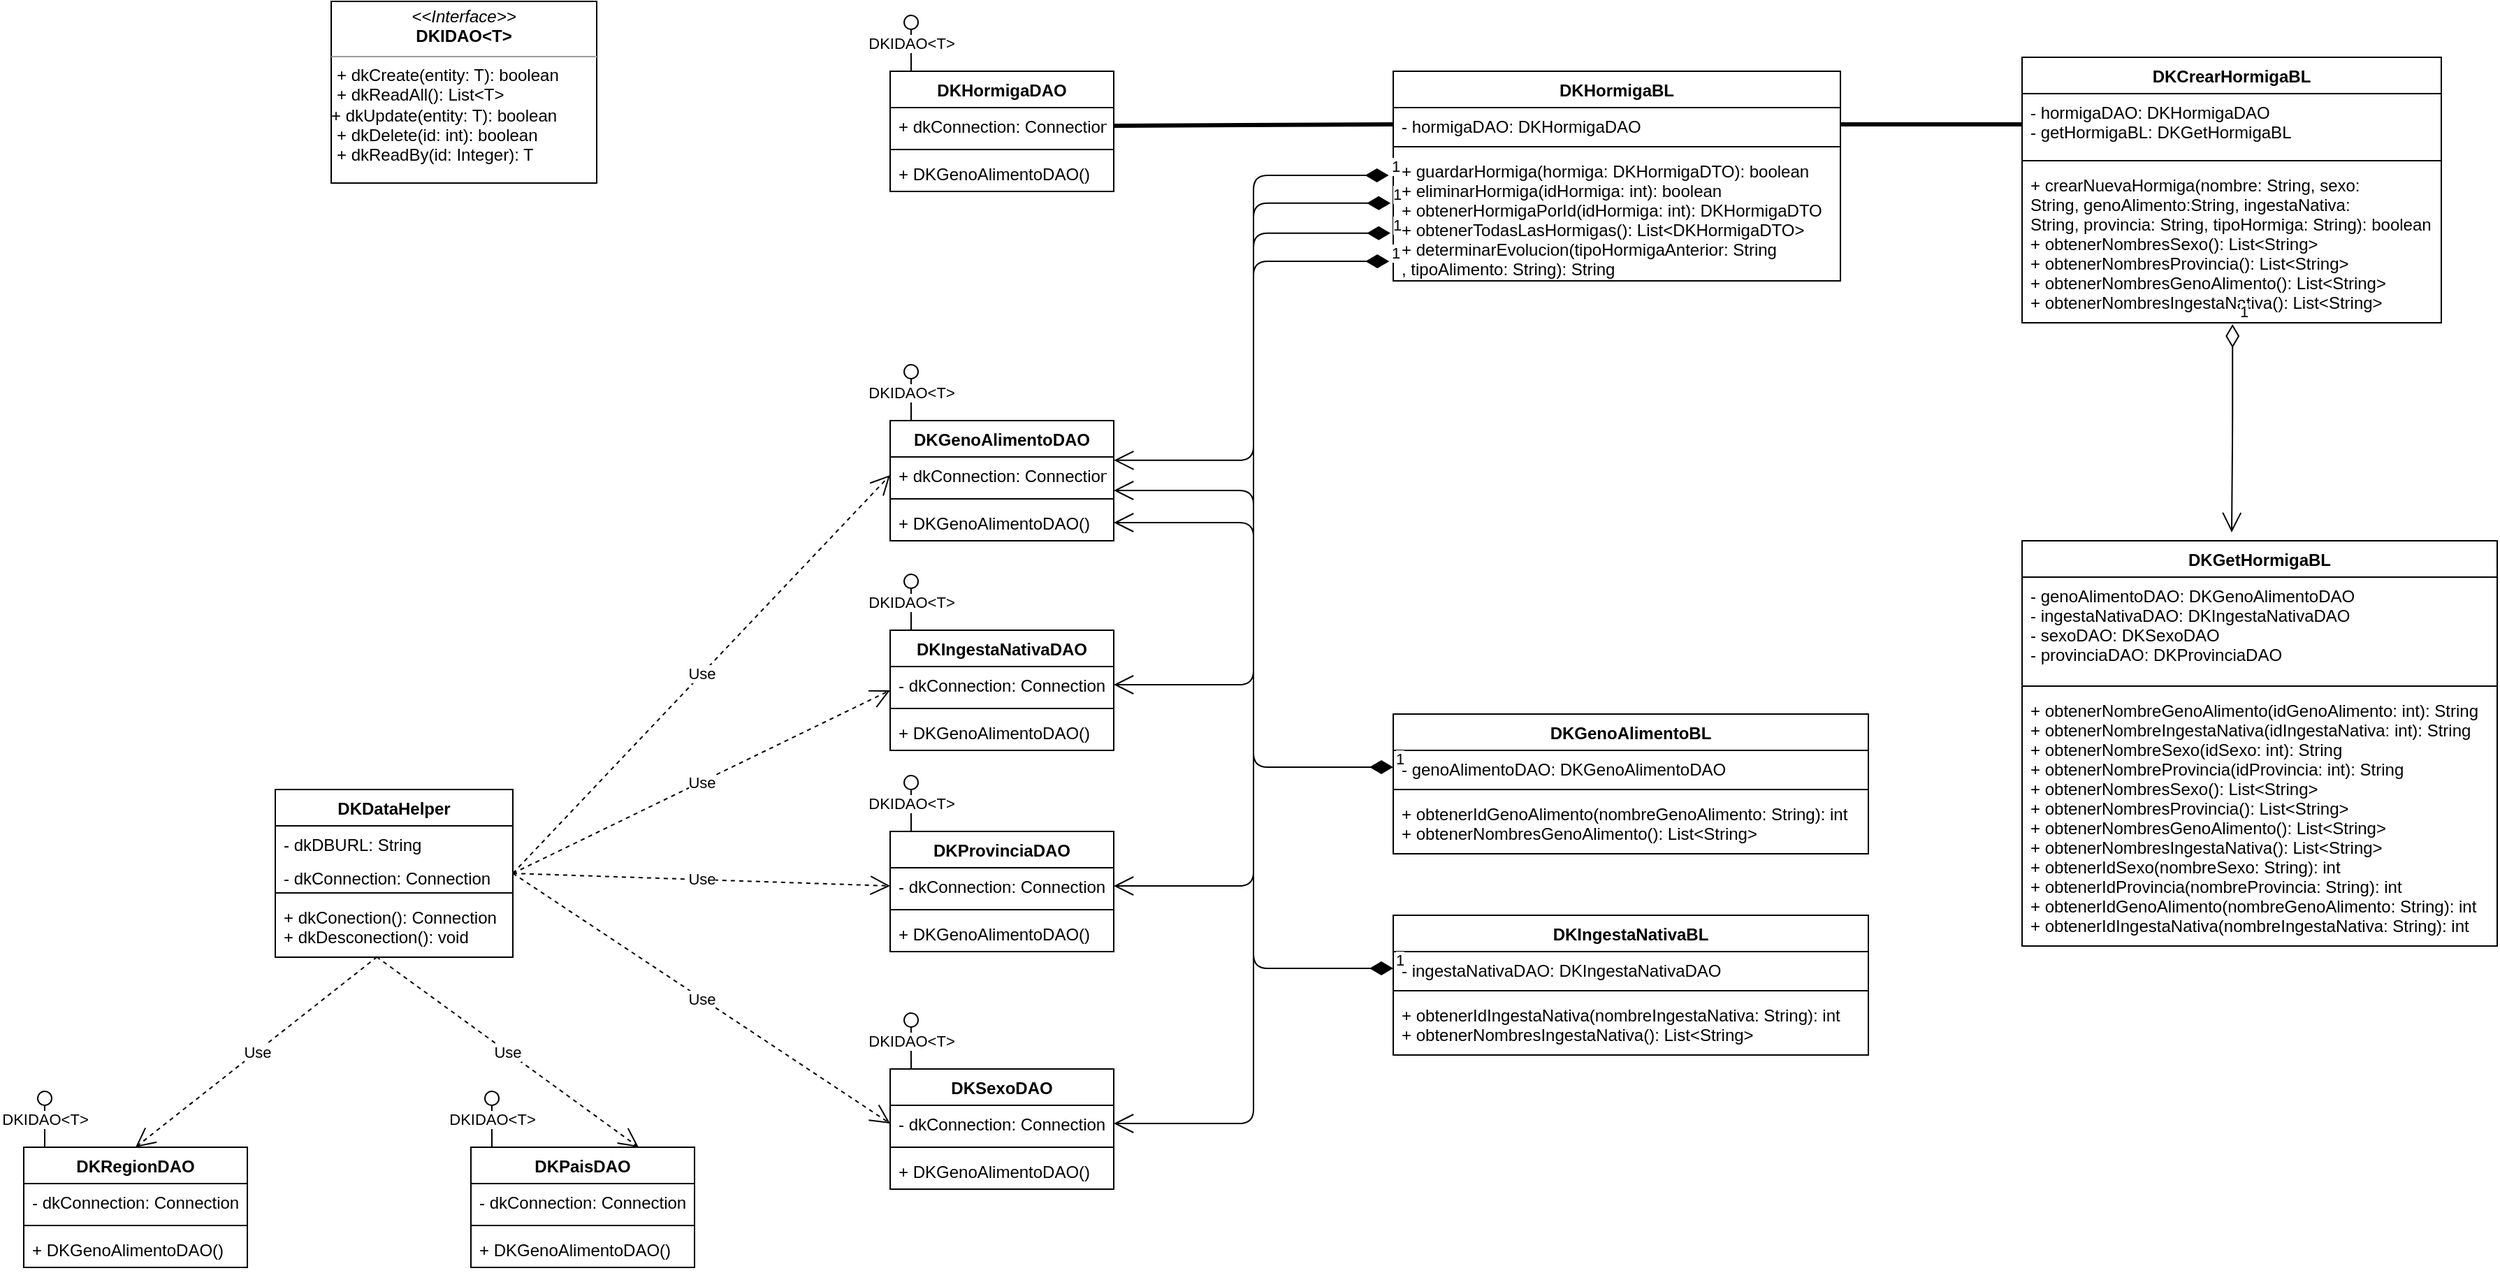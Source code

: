 <mxfile>
    <diagram id="eJJJTARkJ1W4anFsrKwj" name="Page-1">
        <mxGraphModel dx="3487" dy="2038" grid="1" gridSize="10" guides="1" tooltips="1" connect="1" arrows="1" fold="1" page="1" pageScale="1" pageWidth="850" pageHeight="1100" math="0" shadow="0">
            <root>
                <mxCell id="0"/>
                <mxCell id="1" parent="0"/>
                <mxCell id="10" value="DKGenoAlimentoDAO" style="swimlane;fontStyle=1;align=center;verticalAlign=top;childLayout=stackLayout;horizontal=1;startSize=26;horizontalStack=0;resizeParent=1;resizeParentMax=0;resizeLast=0;collapsible=1;marginBottom=0;" parent="1" vertex="1">
                    <mxGeometry x="-620" y="-740" width="160" height="86" as="geometry"/>
                </mxCell>
                <mxCell id="11" value="+ dkConnection: Connection " style="text;strokeColor=none;fillColor=none;align=left;verticalAlign=top;spacingLeft=4;spacingRight=4;overflow=hidden;rotatable=0;points=[[0,0.5],[1,0.5]];portConstraint=eastwest;" parent="10" vertex="1">
                    <mxGeometry y="26" width="160" height="26" as="geometry"/>
                </mxCell>
                <mxCell id="12" value="" style="line;strokeWidth=1;fillColor=none;align=left;verticalAlign=middle;spacingTop=-1;spacingLeft=3;spacingRight=3;rotatable=0;labelPosition=right;points=[];portConstraint=eastwest;strokeColor=inherit;" parent="10" vertex="1">
                    <mxGeometry y="52" width="160" height="8" as="geometry"/>
                </mxCell>
                <mxCell id="13" value="+ DKGenoAlimentoDAO()" style="text;strokeColor=none;fillColor=none;align=left;verticalAlign=top;spacingLeft=4;spacingRight=4;overflow=hidden;rotatable=0;points=[[0,0.5],[1,0.5]];portConstraint=eastwest;" parent="10" vertex="1">
                    <mxGeometry y="60" width="160" height="26" as="geometry"/>
                </mxCell>
                <mxCell id="14" value="DKHormigaDAO" style="swimlane;fontStyle=1;align=center;verticalAlign=top;childLayout=stackLayout;horizontal=1;startSize=26;horizontalStack=0;resizeParent=1;resizeParentMax=0;resizeLast=0;collapsible=1;marginBottom=0;" parent="1" vertex="1">
                    <mxGeometry x="-620" y="-990" width="160" height="86" as="geometry"/>
                </mxCell>
                <mxCell id="15" value="+ dkConnection: Connection " style="text;strokeColor=none;fillColor=none;align=left;verticalAlign=top;spacingLeft=4;spacingRight=4;overflow=hidden;rotatable=0;points=[[0,0.5],[1,0.5]];portConstraint=eastwest;" parent="14" vertex="1">
                    <mxGeometry y="26" width="160" height="26" as="geometry"/>
                </mxCell>
                <mxCell id="16" value="" style="line;strokeWidth=1;fillColor=none;align=left;verticalAlign=middle;spacingTop=-1;spacingLeft=3;spacingRight=3;rotatable=0;labelPosition=right;points=[];portConstraint=eastwest;strokeColor=inherit;" parent="14" vertex="1">
                    <mxGeometry y="52" width="160" height="8" as="geometry"/>
                </mxCell>
                <mxCell id="17" value="+ DKGenoAlimentoDAO()" style="text;strokeColor=none;fillColor=none;align=left;verticalAlign=top;spacingLeft=4;spacingRight=4;overflow=hidden;rotatable=0;points=[[0,0.5],[1,0.5]];portConstraint=eastwest;" parent="14" vertex="1">
                    <mxGeometry y="60" width="160" height="26" as="geometry"/>
                </mxCell>
                <mxCell id="18" value="DKIngestaNativaDAO" style="swimlane;fontStyle=1;align=center;verticalAlign=top;childLayout=stackLayout;horizontal=1;startSize=26;horizontalStack=0;resizeParent=1;resizeParentMax=0;resizeLast=0;collapsible=1;marginBottom=0;" parent="1" vertex="1">
                    <mxGeometry x="-620" y="-590" width="160" height="86" as="geometry"/>
                </mxCell>
                <mxCell id="19" value="- dkConnection: Connection " style="text;strokeColor=none;fillColor=none;align=left;verticalAlign=top;spacingLeft=4;spacingRight=4;overflow=hidden;rotatable=0;points=[[0,0.5],[1,0.5]];portConstraint=eastwest;" parent="18" vertex="1">
                    <mxGeometry y="26" width="160" height="26" as="geometry"/>
                </mxCell>
                <mxCell id="20" value="" style="line;strokeWidth=1;fillColor=none;align=left;verticalAlign=middle;spacingTop=-1;spacingLeft=3;spacingRight=3;rotatable=0;labelPosition=right;points=[];portConstraint=eastwest;strokeColor=inherit;" parent="18" vertex="1">
                    <mxGeometry y="52" width="160" height="8" as="geometry"/>
                </mxCell>
                <mxCell id="21" value="+ DKGenoAlimentoDAO()" style="text;strokeColor=none;fillColor=none;align=left;verticalAlign=top;spacingLeft=4;spacingRight=4;overflow=hidden;rotatable=0;points=[[0,0.5],[1,0.5]];portConstraint=eastwest;" parent="18" vertex="1">
                    <mxGeometry y="60" width="160" height="26" as="geometry"/>
                </mxCell>
                <mxCell id="22" value="DKPaisDAO" style="swimlane;fontStyle=1;align=center;verticalAlign=top;childLayout=stackLayout;horizontal=1;startSize=26;horizontalStack=0;resizeParent=1;resizeParentMax=0;resizeLast=0;collapsible=1;marginBottom=0;" parent="1" vertex="1">
                    <mxGeometry x="-920" y="-220" width="160" height="86" as="geometry"/>
                </mxCell>
                <mxCell id="23" value="- dkConnection: Connection " style="text;strokeColor=none;fillColor=none;align=left;verticalAlign=top;spacingLeft=4;spacingRight=4;overflow=hidden;rotatable=0;points=[[0,0.5],[1,0.5]];portConstraint=eastwest;" parent="22" vertex="1">
                    <mxGeometry y="26" width="160" height="26" as="geometry"/>
                </mxCell>
                <mxCell id="24" value="" style="line;strokeWidth=1;fillColor=none;align=left;verticalAlign=middle;spacingTop=-1;spacingLeft=3;spacingRight=3;rotatable=0;labelPosition=right;points=[];portConstraint=eastwest;strokeColor=inherit;" parent="22" vertex="1">
                    <mxGeometry y="52" width="160" height="8" as="geometry"/>
                </mxCell>
                <mxCell id="25" value="+ DKGenoAlimentoDAO()" style="text;strokeColor=none;fillColor=none;align=left;verticalAlign=top;spacingLeft=4;spacingRight=4;overflow=hidden;rotatable=0;points=[[0,0.5],[1,0.5]];portConstraint=eastwest;" parent="22" vertex="1">
                    <mxGeometry y="60" width="160" height="26" as="geometry"/>
                </mxCell>
                <mxCell id="26" value="DKProvinciaDAO" style="swimlane;fontStyle=1;align=center;verticalAlign=top;childLayout=stackLayout;horizontal=1;startSize=26;horizontalStack=0;resizeParent=1;resizeParentMax=0;resizeLast=0;collapsible=1;marginBottom=0;" parent="1" vertex="1">
                    <mxGeometry x="-620" y="-446" width="160" height="86" as="geometry"/>
                </mxCell>
                <mxCell id="27" value="- dkConnection: Connection " style="text;strokeColor=none;fillColor=none;align=left;verticalAlign=top;spacingLeft=4;spacingRight=4;overflow=hidden;rotatable=0;points=[[0,0.5],[1,0.5]];portConstraint=eastwest;" parent="26" vertex="1">
                    <mxGeometry y="26" width="160" height="26" as="geometry"/>
                </mxCell>
                <mxCell id="28" value="" style="line;strokeWidth=1;fillColor=none;align=left;verticalAlign=middle;spacingTop=-1;spacingLeft=3;spacingRight=3;rotatable=0;labelPosition=right;points=[];portConstraint=eastwest;strokeColor=inherit;" parent="26" vertex="1">
                    <mxGeometry y="52" width="160" height="8" as="geometry"/>
                </mxCell>
                <mxCell id="29" value="+ DKGenoAlimentoDAO()" style="text;strokeColor=none;fillColor=none;align=left;verticalAlign=top;spacingLeft=4;spacingRight=4;overflow=hidden;rotatable=0;points=[[0,0.5],[1,0.5]];portConstraint=eastwest;" parent="26" vertex="1">
                    <mxGeometry y="60" width="160" height="26" as="geometry"/>
                </mxCell>
                <mxCell id="30" value="DKRegionDAO" style="swimlane;fontStyle=1;align=center;verticalAlign=top;childLayout=stackLayout;horizontal=1;startSize=26;horizontalStack=0;resizeParent=1;resizeParentMax=0;resizeLast=0;collapsible=1;marginBottom=0;" parent="1" vertex="1">
                    <mxGeometry x="-1240" y="-220" width="160" height="86" as="geometry"/>
                </mxCell>
                <mxCell id="31" value="- dkConnection: Connection " style="text;strokeColor=none;fillColor=none;align=left;verticalAlign=top;spacingLeft=4;spacingRight=4;overflow=hidden;rotatable=0;points=[[0,0.5],[1,0.5]];portConstraint=eastwest;" parent="30" vertex="1">
                    <mxGeometry y="26" width="160" height="26" as="geometry"/>
                </mxCell>
                <mxCell id="32" value="" style="line;strokeWidth=1;fillColor=none;align=left;verticalAlign=middle;spacingTop=-1;spacingLeft=3;spacingRight=3;rotatable=0;labelPosition=right;points=[];portConstraint=eastwest;strokeColor=inherit;" parent="30" vertex="1">
                    <mxGeometry y="52" width="160" height="8" as="geometry"/>
                </mxCell>
                <mxCell id="33" value="+ DKGenoAlimentoDAO()" style="text;strokeColor=none;fillColor=none;align=left;verticalAlign=top;spacingLeft=4;spacingRight=4;overflow=hidden;rotatable=0;points=[[0,0.5],[1,0.5]];portConstraint=eastwest;" parent="30" vertex="1">
                    <mxGeometry y="60" width="160" height="26" as="geometry"/>
                </mxCell>
                <mxCell id="38" value="DKSexoDAO" style="swimlane;fontStyle=1;align=center;verticalAlign=top;childLayout=stackLayout;horizontal=1;startSize=26;horizontalStack=0;resizeParent=1;resizeParentMax=0;resizeLast=0;collapsible=1;marginBottom=0;" parent="1" vertex="1">
                    <mxGeometry x="-620" y="-276" width="160" height="86" as="geometry"/>
                </mxCell>
                <mxCell id="39" value="- dkConnection: Connection " style="text;strokeColor=none;fillColor=none;align=left;verticalAlign=top;spacingLeft=4;spacingRight=4;overflow=hidden;rotatable=0;points=[[0,0.5],[1,0.5]];portConstraint=eastwest;" parent="38" vertex="1">
                    <mxGeometry y="26" width="160" height="26" as="geometry"/>
                </mxCell>
                <mxCell id="40" value="" style="line;strokeWidth=1;fillColor=none;align=left;verticalAlign=middle;spacingTop=-1;spacingLeft=3;spacingRight=3;rotatable=0;labelPosition=right;points=[];portConstraint=eastwest;strokeColor=inherit;" parent="38" vertex="1">
                    <mxGeometry y="52" width="160" height="8" as="geometry"/>
                </mxCell>
                <mxCell id="41" value="+ DKGenoAlimentoDAO()" style="text;strokeColor=none;fillColor=none;align=left;verticalAlign=top;spacingLeft=4;spacingRight=4;overflow=hidden;rotatable=0;points=[[0,0.5],[1,0.5]];portConstraint=eastwest;" parent="38" vertex="1">
                    <mxGeometry y="60" width="160" height="26" as="geometry"/>
                </mxCell>
                <mxCell id="46" value="&lt;p style=&quot;margin:0px;margin-top:4px;text-align:center;&quot;&gt;&lt;i&gt;&amp;lt;&amp;lt;Interface&amp;gt;&amp;gt;&lt;/i&gt;&lt;br&gt;&lt;b&gt;DKIDAO&amp;lt;T&amp;gt;&lt;/b&gt;&lt;/p&gt;&lt;hr size=&quot;1&quot;&gt;&lt;p style=&quot;margin:0px;margin-left:4px;&quot;&gt;&lt;/p&gt;&lt;p style=&quot;margin:0px;margin-left:4px;&quot;&gt;+ dkCreate(entity: T): boolean &lt;br&gt;+ dkReadAll(): List&amp;lt;T&amp;gt; &lt;/p&gt;+ dkUpdate(entity: T): boolean&lt;p style=&quot;margin:0px;margin-left:4px;&quot;&gt;+ dkDelete(id: int): boolean&lt;br&gt;&lt;/p&gt;&lt;p style=&quot;margin:0px;margin-left:4px;&quot;&gt; + dkReadBy(id: Integer): T&lt;/p&gt;" style="verticalAlign=top;align=left;overflow=fill;fontSize=12;fontFamily=Helvetica;html=1;" parent="1" vertex="1">
                    <mxGeometry x="-1020" y="-1040" width="190" height="130" as="geometry"/>
                </mxCell>
                <mxCell id="48" value="DKDataHelper" style="swimlane;fontStyle=1;align=center;verticalAlign=top;childLayout=stackLayout;horizontal=1;startSize=26;horizontalStack=0;resizeParent=1;resizeParentMax=0;resizeLast=0;collapsible=1;marginBottom=0;" parent="1" vertex="1">
                    <mxGeometry x="-1060" y="-476" width="170" height="120" as="geometry"/>
                </mxCell>
                <mxCell id="49" value="- dkDBURL: String" style="text;strokeColor=none;fillColor=none;align=left;verticalAlign=top;spacingLeft=4;spacingRight=4;overflow=hidden;rotatable=0;points=[[0,0.5],[1,0.5]];portConstraint=eastwest;" parent="48" vertex="1">
                    <mxGeometry y="26" width="170" height="24" as="geometry"/>
                </mxCell>
                <mxCell id="52" value="- dkConnection: Connection" style="text;strokeColor=none;fillColor=none;align=left;verticalAlign=top;spacingLeft=4;spacingRight=4;overflow=hidden;rotatable=0;points=[[0,0.5],[1,0.5]];portConstraint=eastwest;" parent="48" vertex="1">
                    <mxGeometry y="50" width="170" height="20" as="geometry"/>
                </mxCell>
                <mxCell id="50" value="" style="line;strokeWidth=1;fillColor=none;align=left;verticalAlign=middle;spacingTop=-1;spacingLeft=3;spacingRight=3;rotatable=0;labelPosition=right;points=[];portConstraint=eastwest;strokeColor=inherit;" parent="48" vertex="1">
                    <mxGeometry y="70" width="170" height="8" as="geometry"/>
                </mxCell>
                <mxCell id="51" value="+ dkConection(): Connection&#10;+ dkDesconection(): void&#10;" style="text;strokeColor=none;fillColor=none;align=left;verticalAlign=top;spacingLeft=4;spacingRight=4;overflow=hidden;rotatable=0;points=[[0,0.5],[1,0.5]];portConstraint=eastwest;" parent="48" vertex="1">
                    <mxGeometry y="78" width="170" height="42" as="geometry"/>
                </mxCell>
                <mxCell id="53" value="DKIDAO&amp;lt;T&amp;gt;" style="rounded=0;orthogonalLoop=1;jettySize=auto;html=1;endArrow=none;endFill=0;sketch=0;sourcePerimeterSpacing=0;targetPerimeterSpacing=0;" parent="1" target="55" edge="1">
                    <mxGeometry x="0.333" relative="1" as="geometry">
                        <mxPoint x="-605" y="-740" as="sourcePoint"/>
                        <mxPoint as="offset"/>
                    </mxGeometry>
                </mxCell>
                <mxCell id="55" value="" style="ellipse;whiteSpace=wrap;html=1;align=center;aspect=fixed;resizable=0;points=[];outlineConnect=0;sketch=0;rotation=42;" parent="1" vertex="1">
                    <mxGeometry x="-610" y="-780" width="10" height="10" as="geometry"/>
                </mxCell>
                <mxCell id="62" value="DKIDAO&amp;lt;T&amp;gt;" style="rounded=0;orthogonalLoop=1;jettySize=auto;html=1;endArrow=none;endFill=0;sketch=0;sourcePerimeterSpacing=0;targetPerimeterSpacing=0;" parent="1" target="63" edge="1">
                    <mxGeometry x="0.333" relative="1" as="geometry">
                        <mxPoint x="-605" y="-990" as="sourcePoint"/>
                        <mxPoint as="offset"/>
                    </mxGeometry>
                </mxCell>
                <mxCell id="63" value="" style="ellipse;whiteSpace=wrap;html=1;align=center;aspect=fixed;resizable=0;points=[];outlineConnect=0;sketch=0;rotation=42;" parent="1" vertex="1">
                    <mxGeometry x="-610" y="-1030" width="10" height="10" as="geometry"/>
                </mxCell>
                <mxCell id="64" value="DKIDAO&amp;lt;T&amp;gt;" style="rounded=0;orthogonalLoop=1;jettySize=auto;html=1;endArrow=none;endFill=0;sketch=0;sourcePerimeterSpacing=0;targetPerimeterSpacing=0;" parent="1" target="65" edge="1">
                    <mxGeometry x="0.333" relative="1" as="geometry">
                        <mxPoint x="-605" y="-590" as="sourcePoint"/>
                        <mxPoint as="offset"/>
                    </mxGeometry>
                </mxCell>
                <mxCell id="65" value="" style="ellipse;whiteSpace=wrap;html=1;align=center;aspect=fixed;resizable=0;points=[];outlineConnect=0;sketch=0;rotation=42;" parent="1" vertex="1">
                    <mxGeometry x="-610" y="-630" width="10" height="10" as="geometry"/>
                </mxCell>
                <mxCell id="66" value="DKIDAO&amp;lt;T&amp;gt;" style="rounded=0;orthogonalLoop=1;jettySize=auto;html=1;endArrow=none;endFill=0;sketch=0;sourcePerimeterSpacing=0;targetPerimeterSpacing=0;" parent="1" target="67" edge="1">
                    <mxGeometry x="0.333" relative="1" as="geometry">
                        <mxPoint x="-905" y="-220" as="sourcePoint"/>
                        <mxPoint as="offset"/>
                    </mxGeometry>
                </mxCell>
                <mxCell id="67" value="" style="ellipse;whiteSpace=wrap;html=1;align=center;aspect=fixed;resizable=0;points=[];outlineConnect=0;sketch=0;rotation=42;" parent="1" vertex="1">
                    <mxGeometry x="-910" y="-260" width="10" height="10" as="geometry"/>
                </mxCell>
                <mxCell id="68" value="DKIDAO&amp;lt;T&amp;gt;" style="rounded=0;orthogonalLoop=1;jettySize=auto;html=1;endArrow=none;endFill=0;sketch=0;sourcePerimeterSpacing=0;targetPerimeterSpacing=0;" parent="1" target="69" edge="1">
                    <mxGeometry x="0.333" relative="1" as="geometry">
                        <mxPoint x="-1225" y="-220" as="sourcePoint"/>
                        <mxPoint as="offset"/>
                    </mxGeometry>
                </mxCell>
                <mxCell id="69" value="" style="ellipse;whiteSpace=wrap;html=1;align=center;aspect=fixed;resizable=0;points=[];outlineConnect=0;sketch=0;rotation=42;" parent="1" vertex="1">
                    <mxGeometry x="-1230" y="-260" width="10" height="10" as="geometry"/>
                </mxCell>
                <mxCell id="72" value="DKIDAO&amp;lt;T&amp;gt;" style="rounded=0;orthogonalLoop=1;jettySize=auto;html=1;endArrow=none;endFill=0;sketch=0;sourcePerimeterSpacing=0;targetPerimeterSpacing=0;" parent="1" target="73" edge="1">
                    <mxGeometry x="0.333" relative="1" as="geometry">
                        <mxPoint x="-605" y="-446" as="sourcePoint"/>
                        <mxPoint as="offset"/>
                    </mxGeometry>
                </mxCell>
                <mxCell id="73" value="" style="ellipse;whiteSpace=wrap;html=1;align=center;aspect=fixed;resizable=0;points=[];outlineConnect=0;sketch=0;rotation=42;" parent="1" vertex="1">
                    <mxGeometry x="-610" y="-486" width="10" height="10" as="geometry"/>
                </mxCell>
                <mxCell id="74" value="DKIDAO&amp;lt;T&amp;gt;" style="rounded=0;orthogonalLoop=1;jettySize=auto;html=1;endArrow=none;endFill=0;sketch=0;sourcePerimeterSpacing=0;targetPerimeterSpacing=0;" parent="1" target="75" edge="1">
                    <mxGeometry x="0.333" relative="1" as="geometry">
                        <mxPoint x="-605" y="-276" as="sourcePoint"/>
                        <mxPoint as="offset"/>
                    </mxGeometry>
                </mxCell>
                <mxCell id="75" value="" style="ellipse;whiteSpace=wrap;html=1;align=center;aspect=fixed;resizable=0;points=[];outlineConnect=0;sketch=0;rotation=42;" parent="1" vertex="1">
                    <mxGeometry x="-610" y="-316" width="10" height="10" as="geometry"/>
                </mxCell>
                <mxCell id="76" value="DKCrearHormigaBL" style="swimlane;fontStyle=1;align=center;verticalAlign=top;childLayout=stackLayout;horizontal=1;startSize=26;horizontalStack=0;resizeParent=1;resizeParentMax=0;resizeLast=0;collapsible=1;marginBottom=0;" parent="1" vertex="1">
                    <mxGeometry x="190" y="-1000" width="300" height="190" as="geometry"/>
                </mxCell>
                <mxCell id="77" value="- hormigaDAO: DKHormigaDAO&#10;- getHormigaBL: DKGetHormigaBL" style="text;strokeColor=none;fillColor=none;align=left;verticalAlign=top;spacingLeft=4;spacingRight=4;overflow=hidden;rotatable=0;points=[[0,0.5],[1,0.5]];portConstraint=eastwest;" parent="76" vertex="1">
                    <mxGeometry y="26" width="300" height="44" as="geometry"/>
                </mxCell>
                <mxCell id="78" value="" style="line;strokeWidth=1;fillColor=none;align=left;verticalAlign=middle;spacingTop=-1;spacingLeft=3;spacingRight=3;rotatable=0;labelPosition=right;points=[];portConstraint=eastwest;strokeColor=inherit;" parent="76" vertex="1">
                    <mxGeometry y="70" width="300" height="8" as="geometry"/>
                </mxCell>
                <mxCell id="79" value="+ crearNuevaHormiga(nombre: String, sexo: &#10;String, genoAlimento:String, ingestaNativa: &#10;String, provincia: String, tipoHormiga: String): boolean&#10;+ obtenerNombresSexo(): List&lt;String&gt;&#10;+ obtenerNombresProvincia(): List&lt;String&gt;&#10;+ obtenerNombresGenoAlimento(): List&lt;String&gt;&#10;+ obtenerNombresIngestaNativa(): List&lt;String&gt;" style="text;strokeColor=none;fillColor=none;align=left;verticalAlign=top;spacingLeft=4;spacingRight=4;overflow=hidden;rotatable=0;points=[[0,0.5],[1,0.5]];portConstraint=eastwest;" parent="76" vertex="1">
                    <mxGeometry y="78" width="300" height="112" as="geometry"/>
                </mxCell>
                <mxCell id="80" value="DKGetHormigaBL" style="swimlane;fontStyle=1;align=center;verticalAlign=top;childLayout=stackLayout;horizontal=1;startSize=26;horizontalStack=0;resizeParent=1;resizeParentMax=0;resizeLast=0;collapsible=1;marginBottom=0;" parent="1" vertex="1">
                    <mxGeometry x="190" y="-654" width="340" height="290" as="geometry"/>
                </mxCell>
                <mxCell id="81" value="- genoAlimentoDAO: DKGenoAlimentoDAO&#10;- ingestaNativaDAO: DKIngestaNativaDAO&#10;- sexoDAO: DKSexoDAO&#10;- provinciaDAO: DKProvinciaDAO" style="text;strokeColor=none;fillColor=none;align=left;verticalAlign=top;spacingLeft=4;spacingRight=4;overflow=hidden;rotatable=0;points=[[0,0.5],[1,0.5]];portConstraint=eastwest;" parent="80" vertex="1">
                    <mxGeometry y="26" width="340" height="74" as="geometry"/>
                </mxCell>
                <mxCell id="82" value="" style="line;strokeWidth=1;fillColor=none;align=left;verticalAlign=middle;spacingTop=-1;spacingLeft=3;spacingRight=3;rotatable=0;labelPosition=right;points=[];portConstraint=eastwest;strokeColor=inherit;" parent="80" vertex="1">
                    <mxGeometry y="100" width="340" height="8" as="geometry"/>
                </mxCell>
                <mxCell id="83" value="+ obtenerNombreGenoAlimento(idGenoAlimento: int): String&#10;+ obtenerNombreIngestaNativa(idIngestaNativa: int): String&#10;+ obtenerNombreSexo(idSexo: int): String&#10;+ obtenerNombreProvincia(idProvincia: int): String&#10;+ obtenerNombresSexo(): List&lt;String&gt;&#10;+ obtenerNombresProvincia(): List&lt;String&gt;&#10;+ obtenerNombresGenoAlimento(): List&lt;String&gt;&#10;+ obtenerNombresIngestaNativa(): List&lt;String&gt;&#10;+ obtenerIdSexo(nombreSexo: String): int&#10;+ obtenerIdProvincia(nombreProvincia: String): int&#10;+ obtenerIdGenoAlimento(nombreGenoAlimento: String): int&#10;+ obtenerIdIngestaNativa(nombreIngestaNativa: String): int&#10;" style="text;strokeColor=none;fillColor=none;align=left;verticalAlign=top;spacingLeft=4;spacingRight=4;overflow=hidden;rotatable=0;points=[[0,0.5],[1,0.5]];portConstraint=eastwest;" parent="80" vertex="1">
                    <mxGeometry y="108" width="340" height="182" as="geometry"/>
                </mxCell>
                <mxCell id="84" value="DKHormigaBL" style="swimlane;fontStyle=1;align=center;verticalAlign=top;childLayout=stackLayout;horizontal=1;startSize=26;horizontalStack=0;resizeParent=1;resizeParentMax=0;resizeLast=0;collapsible=1;marginBottom=0;" parent="1" vertex="1">
                    <mxGeometry x="-260" y="-990" width="320" height="150" as="geometry"/>
                </mxCell>
                <mxCell id="85" value="- hormigaDAO: DKHormigaDAO" style="text;strokeColor=none;fillColor=none;align=left;verticalAlign=top;spacingLeft=4;spacingRight=4;overflow=hidden;rotatable=0;points=[[0,0.5],[1,0.5]];portConstraint=eastwest;" parent="84" vertex="1">
                    <mxGeometry y="26" width="320" height="24" as="geometry"/>
                </mxCell>
                <mxCell id="86" value="" style="line;strokeWidth=1;fillColor=none;align=left;verticalAlign=middle;spacingTop=-1;spacingLeft=3;spacingRight=3;rotatable=0;labelPosition=right;points=[];portConstraint=eastwest;strokeColor=inherit;" parent="84" vertex="1">
                    <mxGeometry y="50" width="320" height="8" as="geometry"/>
                </mxCell>
                <mxCell id="87" value="+ guardarHormiga(hormiga: DKHormigaDTO): boolean&#10;+ eliminarHormiga(idHormiga: int): boolean&#10;+ obtenerHormigaPorId(idHormiga: int): DKHormigaDTO&#10;+ obtenerTodasLasHormigas(): List&lt;DKHormigaDTO&gt;&#10;+ determinarEvolucion(tipoHormigaAnterior: String&#10;, tipoAlimento: String): String" style="text;strokeColor=none;fillColor=none;align=left;verticalAlign=top;spacingLeft=4;spacingRight=4;overflow=hidden;rotatable=0;points=[[0,0.5],[1,0.5]];portConstraint=eastwest;" parent="84" vertex="1">
                    <mxGeometry y="58" width="320" height="92" as="geometry"/>
                </mxCell>
                <mxCell id="88" value="DKGenoAlimentoBL" style="swimlane;fontStyle=1;align=center;verticalAlign=top;childLayout=stackLayout;horizontal=1;startSize=26;horizontalStack=0;resizeParent=1;resizeParentMax=0;resizeLast=0;collapsible=1;marginBottom=0;" parent="1" vertex="1">
                    <mxGeometry x="-260" y="-530" width="340" height="100" as="geometry"/>
                </mxCell>
                <mxCell id="89" value="- genoAlimentoDAO: DKGenoAlimentoDAO" style="text;strokeColor=none;fillColor=none;align=left;verticalAlign=top;spacingLeft=4;spacingRight=4;overflow=hidden;rotatable=0;points=[[0,0.5],[1,0.5]];portConstraint=eastwest;" parent="88" vertex="1">
                    <mxGeometry y="26" width="340" height="24" as="geometry"/>
                </mxCell>
                <mxCell id="90" value="" style="line;strokeWidth=1;fillColor=none;align=left;verticalAlign=middle;spacingTop=-1;spacingLeft=3;spacingRight=3;rotatable=0;labelPosition=right;points=[];portConstraint=eastwest;strokeColor=inherit;" parent="88" vertex="1">
                    <mxGeometry y="50" width="340" height="8" as="geometry"/>
                </mxCell>
                <mxCell id="91" value="+ obtenerIdGenoAlimento(nombreGenoAlimento: String): int&#10;+ obtenerNombresGenoAlimento(): List&lt;String&gt;" style="text;strokeColor=none;fillColor=none;align=left;verticalAlign=top;spacingLeft=4;spacingRight=4;overflow=hidden;rotatable=0;points=[[0,0.5],[1,0.5]];portConstraint=eastwest;" parent="88" vertex="1">
                    <mxGeometry y="58" width="340" height="42" as="geometry"/>
                </mxCell>
                <mxCell id="92" value="DKIngestaNativaBL" style="swimlane;fontStyle=1;align=center;verticalAlign=top;childLayout=stackLayout;horizontal=1;startSize=26;horizontalStack=0;resizeParent=1;resizeParentMax=0;resizeLast=0;collapsible=1;marginBottom=0;" parent="1" vertex="1">
                    <mxGeometry x="-260" y="-386" width="340" height="100" as="geometry"/>
                </mxCell>
                <mxCell id="93" value="- ingestaNativaDAO: DKIngestaNativaDAO" style="text;strokeColor=none;fillColor=none;align=left;verticalAlign=top;spacingLeft=4;spacingRight=4;overflow=hidden;rotatable=0;points=[[0,0.5],[1,0.5]];portConstraint=eastwest;" parent="92" vertex="1">
                    <mxGeometry y="26" width="340" height="24" as="geometry"/>
                </mxCell>
                <mxCell id="94" value="" style="line;strokeWidth=1;fillColor=none;align=left;verticalAlign=middle;spacingTop=-1;spacingLeft=3;spacingRight=3;rotatable=0;labelPosition=right;points=[];portConstraint=eastwest;strokeColor=inherit;" parent="92" vertex="1">
                    <mxGeometry y="50" width="340" height="8" as="geometry"/>
                </mxCell>
                <mxCell id="95" value="+ obtenerIdIngestaNativa(nombreIngestaNativa: String): int&#10;+ obtenerNombresIngestaNativa(): List&lt;String&gt;" style="text;strokeColor=none;fillColor=none;align=left;verticalAlign=top;spacingLeft=4;spacingRight=4;overflow=hidden;rotatable=0;points=[[0,0.5],[1,0.5]];portConstraint=eastwest;" parent="92" vertex="1">
                    <mxGeometry y="58" width="340" height="42" as="geometry"/>
                </mxCell>
                <mxCell id="97" value="" style="endArrow=none;startArrow=none;endFill=0;startFill=0;endSize=8;html=1;verticalAlign=bottom;labelBackgroundColor=none;strokeWidth=3;exitX=1;exitY=0.5;exitDx=0;exitDy=0;entryX=0;entryY=0.5;entryDx=0;entryDy=0;" parent="1" source="85" target="77" edge="1">
                    <mxGeometry width="160" relative="1" as="geometry">
                        <mxPoint x="-50" y="-820" as="sourcePoint"/>
                        <mxPoint x="110" y="-820" as="targetPoint"/>
                    </mxGeometry>
                </mxCell>
                <mxCell id="98" value="" style="endArrow=none;startArrow=none;endFill=0;startFill=0;endSize=8;html=1;verticalAlign=bottom;labelBackgroundColor=none;strokeWidth=3;exitX=1;exitY=0.5;exitDx=0;exitDy=0;entryX=0;entryY=0.5;entryDx=0;entryDy=0;" parent="1" source="15" target="85" edge="1">
                    <mxGeometry width="160" relative="1" as="geometry">
                        <mxPoint x="70" y="-942" as="sourcePoint"/>
                        <mxPoint x="200" y="-942" as="targetPoint"/>
                    </mxGeometry>
                </mxCell>
                <mxCell id="99" value="1" style="endArrow=open;html=1;endSize=12;startArrow=diamondThin;startSize=14;startFill=1;edgeStyle=orthogonalEdgeStyle;align=left;verticalAlign=bottom;exitX=-0.01;exitY=0.179;exitDx=0;exitDy=0;entryX=1.001;entryY=0.092;entryDx=0;entryDy=0;exitPerimeter=0;entryPerimeter=0;" parent="1" source="87" target="11" edge="1">
                    <mxGeometry x="-1" y="3" relative="1" as="geometry">
                        <mxPoint x="-470" y="-720" as="sourcePoint"/>
                        <mxPoint x="-310" y="-720" as="targetPoint"/>
                    </mxGeometry>
                </mxCell>
                <mxCell id="100" value="1" style="endArrow=open;html=1;endSize=12;startArrow=diamondThin;startSize=14;startFill=1;edgeStyle=orthogonalEdgeStyle;align=left;verticalAlign=bottom;exitX=-0.006;exitY=0.396;exitDx=0;exitDy=0;entryX=1;entryY=0.5;entryDx=0;entryDy=0;exitPerimeter=0;" parent="1" source="87" target="19" edge="1">
                    <mxGeometry x="-1" y="3" relative="1" as="geometry">
                        <mxPoint x="-253.2" y="-905.532" as="sourcePoint"/>
                        <mxPoint x="-450" y="-691" as="targetPoint"/>
                    </mxGeometry>
                </mxCell>
                <mxCell id="101" value="1" style="endArrow=open;html=1;endSize=12;startArrow=diamondThin;startSize=14;startFill=1;edgeStyle=orthogonalEdgeStyle;align=left;verticalAlign=bottom;exitX=-0.006;exitY=0.629;exitDx=0;exitDy=0;entryX=1;entryY=0.5;entryDx=0;entryDy=0;exitPerimeter=0;" parent="1" source="87" target="27" edge="1">
                    <mxGeometry x="-1" y="3" relative="1" as="geometry">
                        <mxPoint x="-251.92" y="-885.568" as="sourcePoint"/>
                        <mxPoint x="-450" y="-541" as="targetPoint"/>
                    </mxGeometry>
                </mxCell>
                <mxCell id="102" value="1" style="endArrow=open;html=1;endSize=12;startArrow=diamondThin;startSize=14;startFill=1;edgeStyle=orthogonalEdgeStyle;align=left;verticalAlign=bottom;exitX=-0.009;exitY=0.848;exitDx=0;exitDy=0;entryX=1;entryY=0.5;entryDx=0;entryDy=0;exitPerimeter=0;" parent="1" source="87" target="39" edge="1">
                    <mxGeometry x="-1" y="3" relative="1" as="geometry">
                        <mxPoint x="-251.92" y="-864.132" as="sourcePoint"/>
                        <mxPoint x="-450" y="109" as="targetPoint"/>
                    </mxGeometry>
                </mxCell>
                <mxCell id="104" value="1" style="endArrow=open;html=1;endSize=12;startArrow=diamondThin;startSize=14;startFill=0;edgeStyle=orthogonalEdgeStyle;align=left;verticalAlign=bottom;exitX=0.502;exitY=1.009;exitDx=0;exitDy=0;exitPerimeter=0;" parent="1" source="79" edge="1">
                    <mxGeometry x="-1" y="3" relative="1" as="geometry">
                        <mxPoint x="130" y="-420" as="sourcePoint"/>
                        <mxPoint x="340" y="-660" as="targetPoint"/>
                    </mxGeometry>
                </mxCell>
                <mxCell id="105" value="1" style="endArrow=open;html=1;endSize=12;startArrow=diamondThin;startSize=14;startFill=1;edgeStyle=orthogonalEdgeStyle;align=left;verticalAlign=bottom;exitX=0;exitY=0.5;exitDx=0;exitDy=0;entryX=1;entryY=0.923;entryDx=0;entryDy=0;entryPerimeter=0;" parent="1" source="89" target="11" edge="1">
                    <mxGeometry x="-1" y="3" relative="1" as="geometry">
                        <mxPoint x="-253.2" y="-905.532" as="sourcePoint"/>
                        <mxPoint x="-260" y="-690" as="targetPoint"/>
                    </mxGeometry>
                </mxCell>
                <mxCell id="106" value="1" style="endArrow=open;html=1;endSize=12;startArrow=diamondThin;startSize=14;startFill=1;edgeStyle=orthogonalEdgeStyle;align=left;verticalAlign=bottom;exitX=0;exitY=0.5;exitDx=0;exitDy=0;entryX=1;entryY=0.5;entryDx=0;entryDy=0;" parent="1" source="93" target="13" edge="1">
                    <mxGeometry x="-1" y="3" relative="1" as="geometry">
                        <mxPoint x="-250" y="-482" as="sourcePoint"/>
                        <mxPoint x="-448.72" y="-667.244" as="targetPoint"/>
                    </mxGeometry>
                </mxCell>
                <mxCell id="107" value="Use" style="endArrow=open;endSize=12;dashed=1;html=1;entryX=0;entryY=0.5;entryDx=0;entryDy=0;exitX=1;exitY=0.5;exitDx=0;exitDy=0;" parent="1" source="52" target="11" edge="1">
                    <mxGeometry width="160" relative="1" as="geometry">
                        <mxPoint x="-940" y="-540" as="sourcePoint"/>
                        <mxPoint x="-780" y="-540" as="targetPoint"/>
                    </mxGeometry>
                </mxCell>
                <mxCell id="108" value="Use" style="endArrow=open;endSize=12;dashed=1;html=1;entryX=0;entryY=0.5;entryDx=0;entryDy=0;exitX=1;exitY=0.5;exitDx=0;exitDy=0;" parent="1" source="52" target="18" edge="1">
                    <mxGeometry width="160" relative="1" as="geometry">
                        <mxPoint x="-880" y="-406" as="sourcePoint"/>
                        <mxPoint x="-610" y="-691" as="targetPoint"/>
                    </mxGeometry>
                </mxCell>
                <mxCell id="109" value="Use" style="endArrow=open;endSize=12;dashed=1;html=1;entryX=0;entryY=0.5;entryDx=0;entryDy=0;exitX=1;exitY=0.5;exitDx=0;exitDy=0;" parent="1" source="52" target="27" edge="1">
                    <mxGeometry width="160" relative="1" as="geometry">
                        <mxPoint x="-880" y="-406" as="sourcePoint"/>
                        <mxPoint x="-610" y="-537" as="targetPoint"/>
                    </mxGeometry>
                </mxCell>
                <mxCell id="110" value="Use" style="endArrow=open;endSize=12;dashed=1;html=1;entryX=0;entryY=0.5;entryDx=0;entryDy=0;exitX=1;exitY=0.5;exitDx=0;exitDy=0;" parent="1" source="52" target="39" edge="1">
                    <mxGeometry width="160" relative="1" as="geometry">
                        <mxPoint x="-880" y="-406" as="sourcePoint"/>
                        <mxPoint x="-610" y="-397" as="targetPoint"/>
                    </mxGeometry>
                </mxCell>
                <mxCell id="111" value="Use" style="endArrow=open;endSize=12;dashed=1;html=1;entryX=0.5;entryY=0;entryDx=0;entryDy=0;exitX=0.429;exitY=0.993;exitDx=0;exitDy=0;exitPerimeter=0;" parent="1" source="51" target="30" edge="1">
                    <mxGeometry width="160" relative="1" as="geometry">
                        <mxPoint x="-880" y="-406" as="sourcePoint"/>
                        <mxPoint x="-610" y="-227.0" as="targetPoint"/>
                    </mxGeometry>
                </mxCell>
                <mxCell id="112" value="Use" style="endArrow=open;endSize=12;dashed=1;html=1;entryX=0.75;entryY=0;entryDx=0;entryDy=0;exitX=0.426;exitY=0.993;exitDx=0;exitDy=0;exitPerimeter=0;" parent="1" source="51" target="22" edge="1">
                    <mxGeometry width="160" relative="1" as="geometry">
                        <mxPoint x="-977.07" y="-346.294" as="sourcePoint"/>
                        <mxPoint x="-1150" y="-210" as="targetPoint"/>
                    </mxGeometry>
                </mxCell>
            </root>
        </mxGraphModel>
    </diagram>
</mxfile>